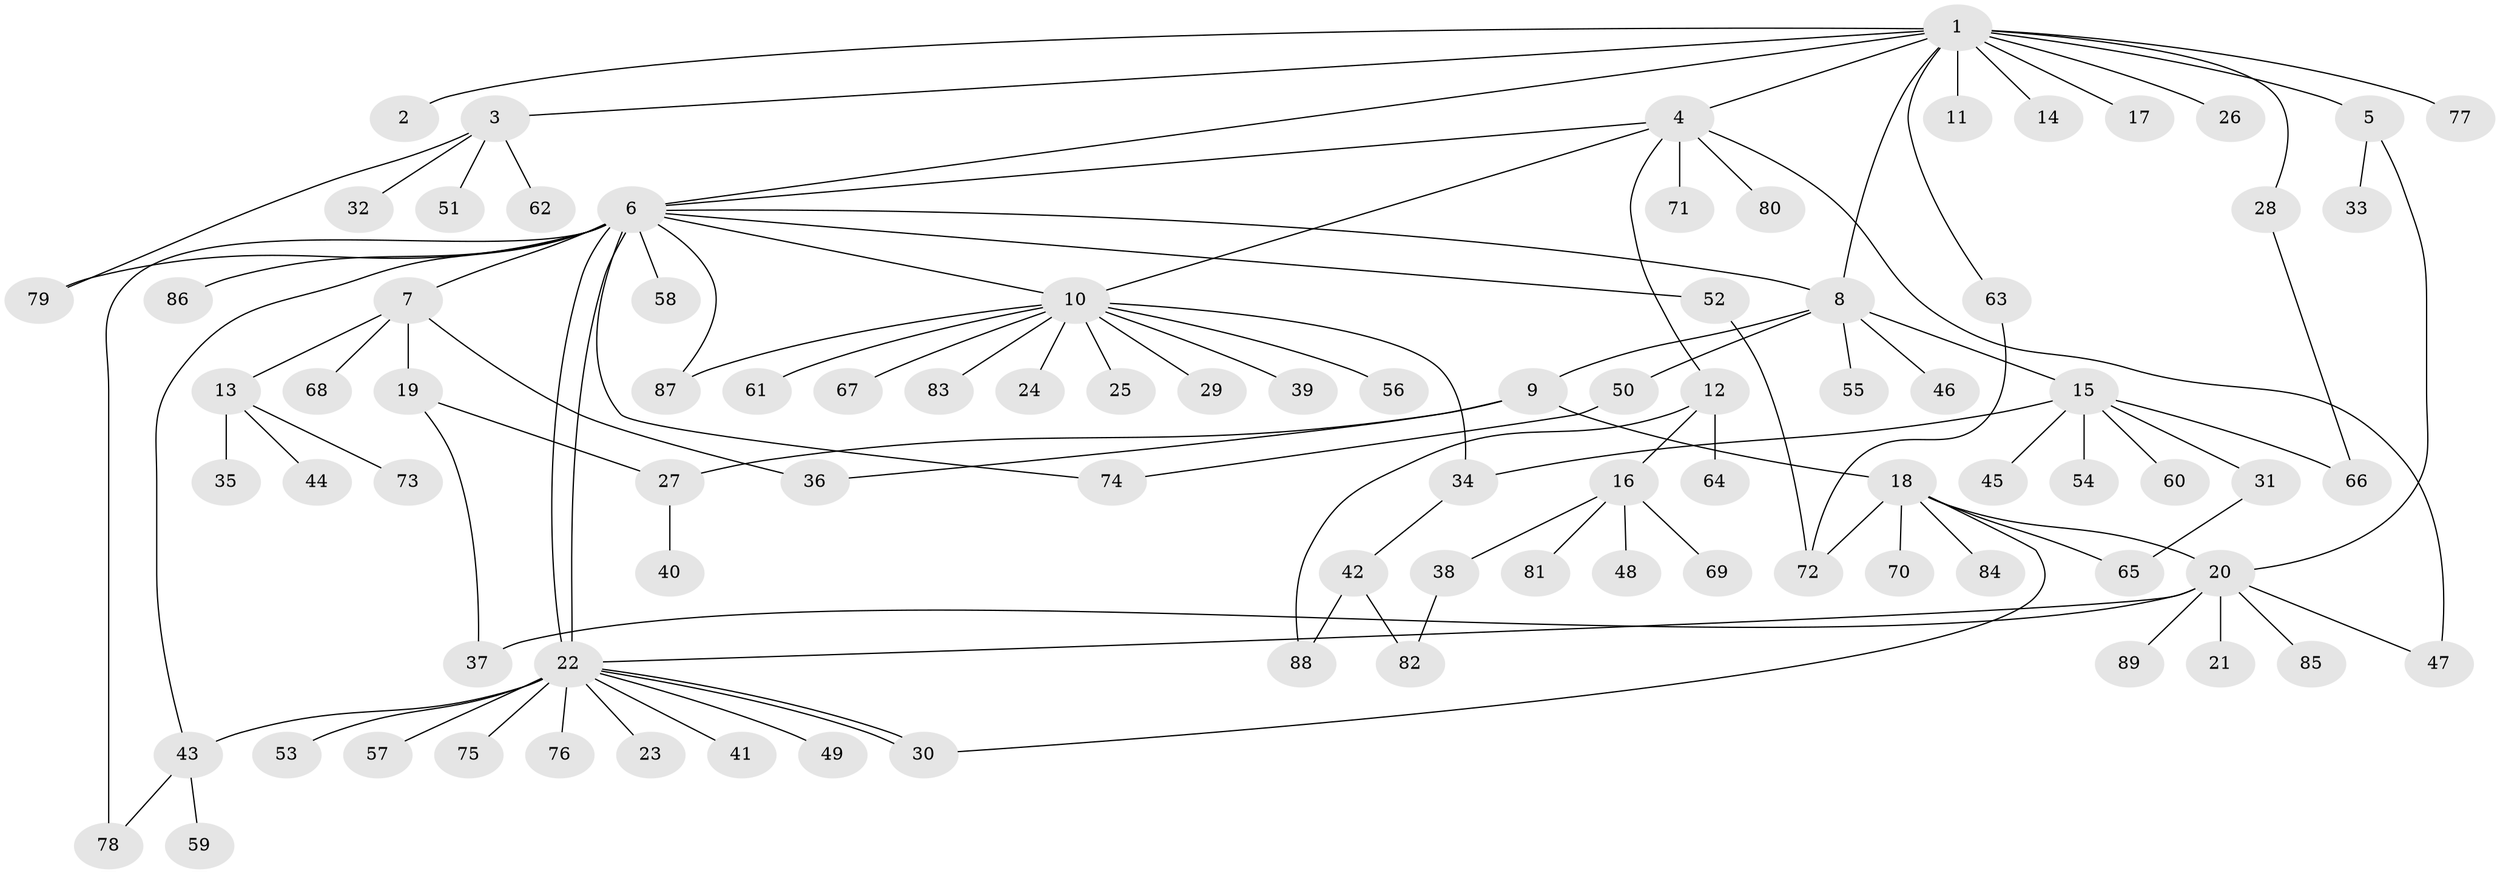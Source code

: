 // coarse degree distribution, {12: 0.045454545454545456, 1: 0.5606060606060606, 4: 0.06060606060606061, 6: 0.045454545454545456, 2: 0.15151515151515152, 11: 0.015151515151515152, 7: 0.045454545454545456, 3: 0.07575757575757576}
// Generated by graph-tools (version 1.1) at 2025/23/03/03/25 07:23:51]
// undirected, 89 vertices, 112 edges
graph export_dot {
graph [start="1"]
  node [color=gray90,style=filled];
  1;
  2;
  3;
  4;
  5;
  6;
  7;
  8;
  9;
  10;
  11;
  12;
  13;
  14;
  15;
  16;
  17;
  18;
  19;
  20;
  21;
  22;
  23;
  24;
  25;
  26;
  27;
  28;
  29;
  30;
  31;
  32;
  33;
  34;
  35;
  36;
  37;
  38;
  39;
  40;
  41;
  42;
  43;
  44;
  45;
  46;
  47;
  48;
  49;
  50;
  51;
  52;
  53;
  54;
  55;
  56;
  57;
  58;
  59;
  60;
  61;
  62;
  63;
  64;
  65;
  66;
  67;
  68;
  69;
  70;
  71;
  72;
  73;
  74;
  75;
  76;
  77;
  78;
  79;
  80;
  81;
  82;
  83;
  84;
  85;
  86;
  87;
  88;
  89;
  1 -- 2;
  1 -- 3;
  1 -- 4;
  1 -- 5;
  1 -- 6;
  1 -- 8;
  1 -- 11;
  1 -- 14;
  1 -- 17;
  1 -- 26;
  1 -- 28;
  1 -- 63;
  1 -- 77;
  3 -- 32;
  3 -- 51;
  3 -- 62;
  3 -- 79;
  4 -- 6;
  4 -- 10;
  4 -- 12;
  4 -- 47;
  4 -- 71;
  4 -- 80;
  5 -- 20;
  5 -- 33;
  6 -- 7;
  6 -- 8;
  6 -- 10;
  6 -- 22;
  6 -- 22;
  6 -- 43;
  6 -- 52;
  6 -- 58;
  6 -- 74;
  6 -- 78;
  6 -- 79;
  6 -- 86;
  6 -- 87;
  7 -- 13;
  7 -- 19;
  7 -- 36;
  7 -- 68;
  8 -- 9;
  8 -- 15;
  8 -- 46;
  8 -- 50;
  8 -- 55;
  9 -- 18;
  9 -- 27;
  9 -- 36;
  10 -- 24;
  10 -- 25;
  10 -- 29;
  10 -- 34;
  10 -- 39;
  10 -- 56;
  10 -- 61;
  10 -- 67;
  10 -- 83;
  10 -- 87;
  12 -- 16;
  12 -- 64;
  12 -- 88;
  13 -- 35;
  13 -- 44;
  13 -- 73;
  15 -- 31;
  15 -- 34;
  15 -- 45;
  15 -- 54;
  15 -- 60;
  15 -- 66;
  16 -- 38;
  16 -- 48;
  16 -- 69;
  16 -- 81;
  18 -- 20;
  18 -- 30;
  18 -- 65;
  18 -- 70;
  18 -- 72;
  18 -- 84;
  19 -- 27;
  19 -- 37;
  20 -- 21;
  20 -- 22;
  20 -- 37;
  20 -- 47;
  20 -- 85;
  20 -- 89;
  22 -- 23;
  22 -- 30;
  22 -- 30;
  22 -- 41;
  22 -- 43;
  22 -- 49;
  22 -- 53;
  22 -- 57;
  22 -- 75;
  22 -- 76;
  27 -- 40;
  28 -- 66;
  31 -- 65;
  34 -- 42;
  38 -- 82;
  42 -- 82;
  42 -- 88;
  43 -- 59;
  43 -- 78;
  50 -- 74;
  52 -- 72;
  63 -- 72;
}

